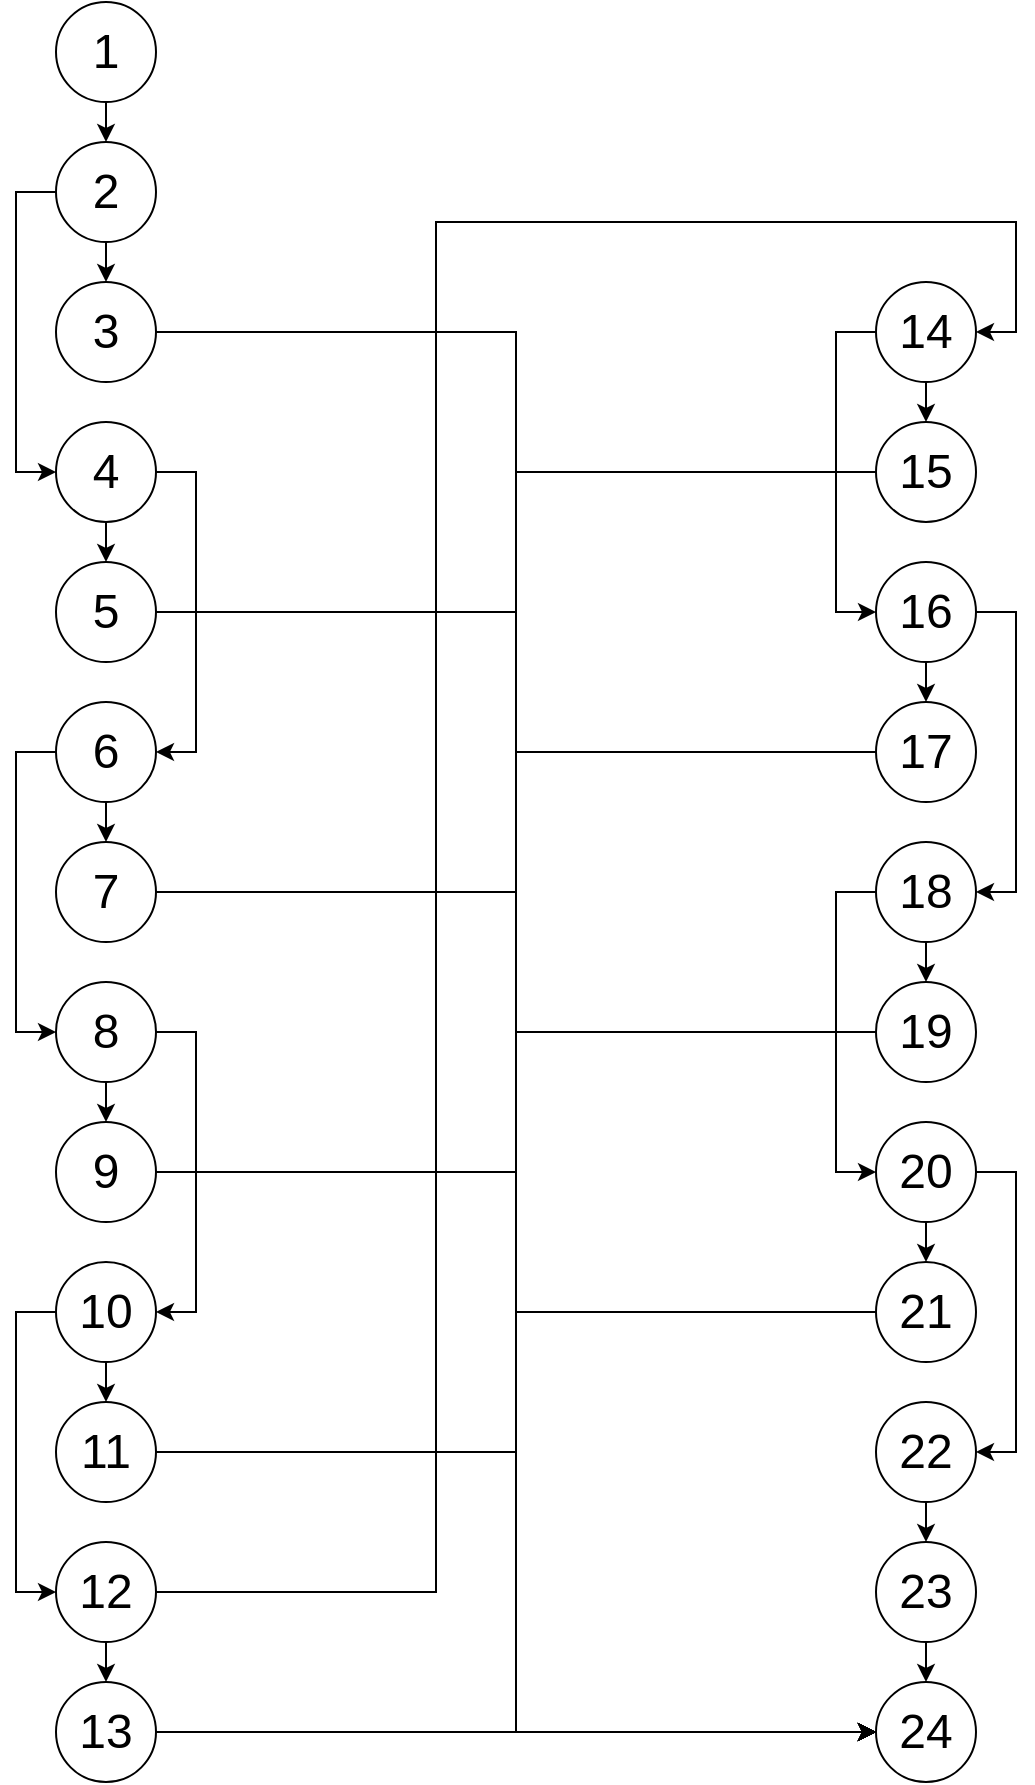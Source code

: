 <mxfile version="14.1.8" type="device"><diagram id="r6MaQaE3Ft-K7LJffwkA" name="Page-1"><mxGraphModel dx="238" dy="138" grid="1" gridSize="10" guides="1" tooltips="1" connect="1" arrows="1" fold="1" page="1" pageScale="1" pageWidth="850" pageHeight="1100" math="0" shadow="0"><root><mxCell id="0"/><mxCell id="1" parent="0"/><mxCell id="Tj3no6SAxGi2ifo83WCW-4" value="" style="group" parent="1" vertex="1" connectable="0"><mxGeometry x="190" y="50" width="50" height="50" as="geometry"/></mxCell><mxCell id="Tj3no6SAxGi2ifo83WCW-2" value="" style="ellipse;whiteSpace=wrap;html=1;aspect=fixed;" parent="Tj3no6SAxGi2ifo83WCW-4" vertex="1"><mxGeometry width="50" height="50" as="geometry"/></mxCell><mxCell id="Tj3no6SAxGi2ifo83WCW-3" value="&lt;font style=&quot;font-size: 24px&quot;&gt;1&lt;/font&gt;" style="text;html=1;strokeColor=none;fillColor=none;align=center;verticalAlign=middle;whiteSpace=wrap;rounded=0;" parent="Tj3no6SAxGi2ifo83WCW-4" vertex="1"><mxGeometry x="5" y="15" width="40" height="20" as="geometry"/></mxCell><mxCell id="Tj3no6SAxGi2ifo83WCW-5" value="" style="group" parent="1" vertex="1" connectable="0"><mxGeometry x="190" y="120" width="50" height="50" as="geometry"/></mxCell><mxCell id="Tj3no6SAxGi2ifo83WCW-6" value="" style="ellipse;whiteSpace=wrap;html=1;aspect=fixed;" parent="Tj3no6SAxGi2ifo83WCW-5" vertex="1"><mxGeometry width="50" height="50" as="geometry"/></mxCell><mxCell id="Tj3no6SAxGi2ifo83WCW-7" value="&lt;font style=&quot;font-size: 24px&quot;&gt;2&lt;/font&gt;" style="text;html=1;strokeColor=none;fillColor=none;align=center;verticalAlign=middle;whiteSpace=wrap;rounded=0;" parent="Tj3no6SAxGi2ifo83WCW-5" vertex="1"><mxGeometry x="5" y="15" width="40" height="20" as="geometry"/></mxCell><mxCell id="Tj3no6SAxGi2ifo83WCW-8" value="" style="group" parent="1" vertex="1" connectable="0"><mxGeometry x="190" y="190" width="50" height="50" as="geometry"/></mxCell><mxCell id="Tj3no6SAxGi2ifo83WCW-9" value="" style="ellipse;whiteSpace=wrap;html=1;aspect=fixed;" parent="Tj3no6SAxGi2ifo83WCW-8" vertex="1"><mxGeometry width="50" height="50" as="geometry"/></mxCell><mxCell id="Tj3no6SAxGi2ifo83WCW-10" value="&lt;font style=&quot;font-size: 24px&quot;&gt;3&lt;/font&gt;" style="text;html=1;strokeColor=none;fillColor=none;align=center;verticalAlign=middle;whiteSpace=wrap;rounded=0;" parent="Tj3no6SAxGi2ifo83WCW-8" vertex="1"><mxGeometry x="5" y="15" width="40" height="20" as="geometry"/></mxCell><mxCell id="Tj3no6SAxGi2ifo83WCW-11" value="" style="group" parent="1" vertex="1" connectable="0"><mxGeometry x="190" y="260" width="50" height="50" as="geometry"/></mxCell><mxCell id="Tj3no6SAxGi2ifo83WCW-12" value="" style="ellipse;whiteSpace=wrap;html=1;aspect=fixed;" parent="Tj3no6SAxGi2ifo83WCW-11" vertex="1"><mxGeometry width="50" height="50" as="geometry"/></mxCell><mxCell id="Tj3no6SAxGi2ifo83WCW-13" value="&lt;font style=&quot;font-size: 24px&quot;&gt;4&lt;/font&gt;" style="text;html=1;strokeColor=none;fillColor=none;align=center;verticalAlign=middle;whiteSpace=wrap;rounded=0;" parent="Tj3no6SAxGi2ifo83WCW-11" vertex="1"><mxGeometry x="5" y="15" width="40" height="20" as="geometry"/></mxCell><mxCell id="Tj3no6SAxGi2ifo83WCW-14" value="" style="group" parent="1" vertex="1" connectable="0"><mxGeometry x="190" y="330" width="50" height="50" as="geometry"/></mxCell><mxCell id="Tj3no6SAxGi2ifo83WCW-15" value="" style="ellipse;whiteSpace=wrap;html=1;aspect=fixed;" parent="Tj3no6SAxGi2ifo83WCW-14" vertex="1"><mxGeometry width="50" height="50" as="geometry"/></mxCell><mxCell id="Tj3no6SAxGi2ifo83WCW-16" value="&lt;font style=&quot;font-size: 24px&quot;&gt;5&lt;/font&gt;" style="text;html=1;strokeColor=none;fillColor=none;align=center;verticalAlign=middle;whiteSpace=wrap;rounded=0;" parent="Tj3no6SAxGi2ifo83WCW-14" vertex="1"><mxGeometry x="5" y="15" width="40" height="20" as="geometry"/></mxCell><mxCell id="Tj3no6SAxGi2ifo83WCW-17" value="" style="group" parent="1" vertex="1" connectable="0"><mxGeometry x="190" y="400" width="50" height="50" as="geometry"/></mxCell><mxCell id="Tj3no6SAxGi2ifo83WCW-18" value="" style="ellipse;whiteSpace=wrap;html=1;aspect=fixed;" parent="Tj3no6SAxGi2ifo83WCW-17" vertex="1"><mxGeometry width="50" height="50" as="geometry"/></mxCell><mxCell id="Tj3no6SAxGi2ifo83WCW-19" value="&lt;font style=&quot;font-size: 24px&quot;&gt;6&lt;/font&gt;" style="text;html=1;strokeColor=none;fillColor=none;align=center;verticalAlign=middle;whiteSpace=wrap;rounded=0;" parent="Tj3no6SAxGi2ifo83WCW-17" vertex="1"><mxGeometry x="5" y="15" width="40" height="20" as="geometry"/></mxCell><mxCell id="Tj3no6SAxGi2ifo83WCW-20" value="" style="group" parent="1" vertex="1" connectable="0"><mxGeometry x="190" y="470" width="50" height="50" as="geometry"/></mxCell><mxCell id="Tj3no6SAxGi2ifo83WCW-21" value="" style="ellipse;whiteSpace=wrap;html=1;aspect=fixed;" parent="Tj3no6SAxGi2ifo83WCW-20" vertex="1"><mxGeometry width="50" height="50" as="geometry"/></mxCell><mxCell id="Tj3no6SAxGi2ifo83WCW-22" value="&lt;font style=&quot;font-size: 24px&quot;&gt;7&lt;/font&gt;" style="text;html=1;strokeColor=none;fillColor=none;align=center;verticalAlign=middle;whiteSpace=wrap;rounded=0;" parent="Tj3no6SAxGi2ifo83WCW-20" vertex="1"><mxGeometry x="5" y="15" width="40" height="20" as="geometry"/></mxCell><mxCell id="Tj3no6SAxGi2ifo83WCW-23" value="" style="group" parent="1" vertex="1" connectable="0"><mxGeometry x="190" y="540" width="50" height="50" as="geometry"/></mxCell><mxCell id="Tj3no6SAxGi2ifo83WCW-24" value="" style="ellipse;whiteSpace=wrap;html=1;aspect=fixed;" parent="Tj3no6SAxGi2ifo83WCW-23" vertex="1"><mxGeometry width="50" height="50" as="geometry"/></mxCell><mxCell id="Tj3no6SAxGi2ifo83WCW-25" value="&lt;font style=&quot;font-size: 24px&quot;&gt;8&lt;/font&gt;" style="text;html=1;strokeColor=none;fillColor=none;align=center;verticalAlign=middle;whiteSpace=wrap;rounded=0;" parent="Tj3no6SAxGi2ifo83WCW-23" vertex="1"><mxGeometry x="5" y="15" width="40" height="20" as="geometry"/></mxCell><mxCell id="Tj3no6SAxGi2ifo83WCW-26" value="" style="group" parent="1" vertex="1" connectable="0"><mxGeometry x="190" y="610" width="50" height="50" as="geometry"/></mxCell><mxCell id="Tj3no6SAxGi2ifo83WCW-27" value="" style="ellipse;whiteSpace=wrap;html=1;aspect=fixed;" parent="Tj3no6SAxGi2ifo83WCW-26" vertex="1"><mxGeometry width="50" height="50" as="geometry"/></mxCell><mxCell id="Tj3no6SAxGi2ifo83WCW-28" value="&lt;font style=&quot;font-size: 24px&quot;&gt;9&lt;/font&gt;" style="text;html=1;strokeColor=none;fillColor=none;align=center;verticalAlign=middle;whiteSpace=wrap;rounded=0;" parent="Tj3no6SAxGi2ifo83WCW-26" vertex="1"><mxGeometry x="5" y="15" width="40" height="20" as="geometry"/></mxCell><mxCell id="Tj3no6SAxGi2ifo83WCW-29" value="" style="group" parent="1" vertex="1" connectable="0"><mxGeometry x="190" y="680" width="50" height="50" as="geometry"/></mxCell><mxCell id="Tj3no6SAxGi2ifo83WCW-30" value="" style="ellipse;whiteSpace=wrap;html=1;aspect=fixed;" parent="Tj3no6SAxGi2ifo83WCW-29" vertex="1"><mxGeometry width="50" height="50" as="geometry"/></mxCell><mxCell id="Tj3no6SAxGi2ifo83WCW-31" value="&lt;font style=&quot;font-size: 24px&quot;&gt;10&lt;/font&gt;" style="text;html=1;strokeColor=none;fillColor=none;align=center;verticalAlign=middle;whiteSpace=wrap;rounded=0;" parent="Tj3no6SAxGi2ifo83WCW-29" vertex="1"><mxGeometry x="5" y="15" width="40" height="20" as="geometry"/></mxCell><mxCell id="Tj3no6SAxGi2ifo83WCW-32" value="" style="group" parent="1" vertex="1" connectable="0"><mxGeometry x="190" y="750" width="50" height="50" as="geometry"/></mxCell><mxCell id="Tj3no6SAxGi2ifo83WCW-33" value="" style="ellipse;whiteSpace=wrap;html=1;aspect=fixed;" parent="Tj3no6SAxGi2ifo83WCW-32" vertex="1"><mxGeometry width="50" height="50" as="geometry"/></mxCell><mxCell id="Tj3no6SAxGi2ifo83WCW-34" value="&lt;font style=&quot;font-size: 24px&quot;&gt;11&lt;/font&gt;" style="text;html=1;strokeColor=none;fillColor=none;align=center;verticalAlign=middle;whiteSpace=wrap;rounded=0;" parent="Tj3no6SAxGi2ifo83WCW-32" vertex="1"><mxGeometry x="5" y="15" width="40" height="20" as="geometry"/></mxCell><mxCell id="Tj3no6SAxGi2ifo83WCW-35" value="" style="group" parent="1" vertex="1" connectable="0"><mxGeometry x="190" y="820" width="50" height="50" as="geometry"/></mxCell><mxCell id="Tj3no6SAxGi2ifo83WCW-36" value="" style="ellipse;whiteSpace=wrap;html=1;aspect=fixed;" parent="Tj3no6SAxGi2ifo83WCW-35" vertex="1"><mxGeometry width="50" height="50" as="geometry"/></mxCell><mxCell id="Tj3no6SAxGi2ifo83WCW-37" value="&lt;font style=&quot;font-size: 24px&quot;&gt;12&lt;/font&gt;" style="text;html=1;strokeColor=none;fillColor=none;align=center;verticalAlign=middle;whiteSpace=wrap;rounded=0;" parent="Tj3no6SAxGi2ifo83WCW-35" vertex="1"><mxGeometry x="5" y="15" width="40" height="20" as="geometry"/></mxCell><mxCell id="Tj3no6SAxGi2ifo83WCW-38" style="edgeStyle=orthogonalEdgeStyle;rounded=0;orthogonalLoop=1;jettySize=auto;html=1;exitX=0.5;exitY=1;exitDx=0;exitDy=0;entryX=0.5;entryY=0;entryDx=0;entryDy=0;" parent="1" source="Tj3no6SAxGi2ifo83WCW-2" target="Tj3no6SAxGi2ifo83WCW-6" edge="1"><mxGeometry relative="1" as="geometry"/></mxCell><mxCell id="Tj3no6SAxGi2ifo83WCW-39" style="edgeStyle=orthogonalEdgeStyle;rounded=0;orthogonalLoop=1;jettySize=auto;html=1;exitX=0.5;exitY=1;exitDx=0;exitDy=0;entryX=0.5;entryY=0;entryDx=0;entryDy=0;" parent="1" source="Tj3no6SAxGi2ifo83WCW-6" target="Tj3no6SAxGi2ifo83WCW-9" edge="1"><mxGeometry relative="1" as="geometry"/></mxCell><mxCell id="Tj3no6SAxGi2ifo83WCW-41" style="edgeStyle=orthogonalEdgeStyle;rounded=0;orthogonalLoop=1;jettySize=auto;html=1;exitX=0;exitY=0.5;exitDx=0;exitDy=0;entryX=0;entryY=0.5;entryDx=0;entryDy=0;" parent="1" source="Tj3no6SAxGi2ifo83WCW-6" target="Tj3no6SAxGi2ifo83WCW-12" edge="1"><mxGeometry relative="1" as="geometry"/></mxCell><mxCell id="Tj3no6SAxGi2ifo83WCW-120" value="" style="group" parent="1" vertex="1" connectable="0"><mxGeometry x="190" y="890" width="50" height="50" as="geometry"/></mxCell><mxCell id="Tj3no6SAxGi2ifo83WCW-121" value="" style="ellipse;whiteSpace=wrap;html=1;aspect=fixed;" parent="Tj3no6SAxGi2ifo83WCW-120" vertex="1"><mxGeometry width="50" height="50" as="geometry"/></mxCell><mxCell id="Tj3no6SAxGi2ifo83WCW-122" value="&lt;font style=&quot;font-size: 24px&quot;&gt;13&lt;/font&gt;" style="text;html=1;strokeColor=none;fillColor=none;align=center;verticalAlign=middle;whiteSpace=wrap;rounded=0;" parent="Tj3no6SAxGi2ifo83WCW-120" vertex="1"><mxGeometry x="5" y="15" width="40" height="20" as="geometry"/></mxCell><mxCell id="Tj3no6SAxGi2ifo83WCW-123" value="" style="group" parent="1" vertex="1" connectable="0"><mxGeometry x="600" y="190" width="50" height="50" as="geometry"/></mxCell><mxCell id="Tj3no6SAxGi2ifo83WCW-124" value="" style="ellipse;whiteSpace=wrap;html=1;aspect=fixed;" parent="Tj3no6SAxGi2ifo83WCW-123" vertex="1"><mxGeometry width="50" height="50" as="geometry"/></mxCell><mxCell id="Tj3no6SAxGi2ifo83WCW-125" value="&lt;font style=&quot;font-size: 24px&quot;&gt;14&lt;/font&gt;" style="text;html=1;strokeColor=none;fillColor=none;align=center;verticalAlign=middle;whiteSpace=wrap;rounded=0;" parent="Tj3no6SAxGi2ifo83WCW-123" vertex="1"><mxGeometry x="5" y="15" width="40" height="20" as="geometry"/></mxCell><mxCell id="Tj3no6SAxGi2ifo83WCW-126" value="" style="group" parent="1" vertex="1" connectable="0"><mxGeometry x="600" y="260" width="50" height="50" as="geometry"/></mxCell><mxCell id="Tj3no6SAxGi2ifo83WCW-127" value="" style="ellipse;whiteSpace=wrap;html=1;aspect=fixed;" parent="Tj3no6SAxGi2ifo83WCW-126" vertex="1"><mxGeometry width="50" height="50" as="geometry"/></mxCell><mxCell id="Tj3no6SAxGi2ifo83WCW-128" value="&lt;font style=&quot;font-size: 24px&quot;&gt;15&lt;/font&gt;" style="text;html=1;strokeColor=none;fillColor=none;align=center;verticalAlign=middle;whiteSpace=wrap;rounded=0;" parent="Tj3no6SAxGi2ifo83WCW-126" vertex="1"><mxGeometry x="5" y="15" width="40" height="20" as="geometry"/></mxCell><mxCell id="Tj3no6SAxGi2ifo83WCW-129" value="" style="group" parent="1" vertex="1" connectable="0"><mxGeometry x="600" y="330" width="50" height="50" as="geometry"/></mxCell><mxCell id="Tj3no6SAxGi2ifo83WCW-130" value="" style="ellipse;whiteSpace=wrap;html=1;aspect=fixed;" parent="Tj3no6SAxGi2ifo83WCW-129" vertex="1"><mxGeometry width="50" height="50" as="geometry"/></mxCell><mxCell id="Tj3no6SAxGi2ifo83WCW-131" value="&lt;font style=&quot;font-size: 24px&quot;&gt;16&lt;/font&gt;" style="text;html=1;strokeColor=none;fillColor=none;align=center;verticalAlign=middle;whiteSpace=wrap;rounded=0;" parent="Tj3no6SAxGi2ifo83WCW-129" vertex="1"><mxGeometry x="5" y="15" width="40" height="20" as="geometry"/></mxCell><mxCell id="Tj3no6SAxGi2ifo83WCW-132" value="" style="group" parent="1" vertex="1" connectable="0"><mxGeometry x="600" y="400" width="50" height="50" as="geometry"/></mxCell><mxCell id="Tj3no6SAxGi2ifo83WCW-133" value="" style="ellipse;whiteSpace=wrap;html=1;aspect=fixed;" parent="Tj3no6SAxGi2ifo83WCW-132" vertex="1"><mxGeometry width="50" height="50" as="geometry"/></mxCell><mxCell id="Tj3no6SAxGi2ifo83WCW-134" value="&lt;font style=&quot;font-size: 24px&quot;&gt;17&lt;/font&gt;" style="text;html=1;strokeColor=none;fillColor=none;align=center;verticalAlign=middle;whiteSpace=wrap;rounded=0;" parent="Tj3no6SAxGi2ifo83WCW-132" vertex="1"><mxGeometry x="5" y="15" width="40" height="20" as="geometry"/></mxCell><mxCell id="Tj3no6SAxGi2ifo83WCW-135" value="" style="group" parent="1" vertex="1" connectable="0"><mxGeometry x="600" y="470" width="50" height="50" as="geometry"/></mxCell><mxCell id="Tj3no6SAxGi2ifo83WCW-136" value="" style="ellipse;whiteSpace=wrap;html=1;aspect=fixed;" parent="Tj3no6SAxGi2ifo83WCW-135" vertex="1"><mxGeometry width="50" height="50" as="geometry"/></mxCell><mxCell id="Tj3no6SAxGi2ifo83WCW-137" value="&lt;font style=&quot;font-size: 24px&quot;&gt;18&lt;/font&gt;" style="text;html=1;strokeColor=none;fillColor=none;align=center;verticalAlign=middle;whiteSpace=wrap;rounded=0;" parent="Tj3no6SAxGi2ifo83WCW-135" vertex="1"><mxGeometry x="5" y="15" width="40" height="20" as="geometry"/></mxCell><mxCell id="Tj3no6SAxGi2ifo83WCW-138" value="" style="group" parent="1" vertex="1" connectable="0"><mxGeometry x="600" y="540" width="50" height="50" as="geometry"/></mxCell><mxCell id="Tj3no6SAxGi2ifo83WCW-139" value="" style="ellipse;whiteSpace=wrap;html=1;aspect=fixed;" parent="Tj3no6SAxGi2ifo83WCW-138" vertex="1"><mxGeometry width="50" height="50" as="geometry"/></mxCell><mxCell id="Tj3no6SAxGi2ifo83WCW-140" value="&lt;font style=&quot;font-size: 24px&quot;&gt;19&lt;/font&gt;" style="text;html=1;strokeColor=none;fillColor=none;align=center;verticalAlign=middle;whiteSpace=wrap;rounded=0;" parent="Tj3no6SAxGi2ifo83WCW-138" vertex="1"><mxGeometry x="5" y="15" width="40" height="20" as="geometry"/></mxCell><mxCell id="Tj3no6SAxGi2ifo83WCW-141" value="" style="group" parent="1" vertex="1" connectable="0"><mxGeometry x="600" y="610" width="50" height="50" as="geometry"/></mxCell><mxCell id="Tj3no6SAxGi2ifo83WCW-142" value="" style="ellipse;whiteSpace=wrap;html=1;aspect=fixed;" parent="Tj3no6SAxGi2ifo83WCW-141" vertex="1"><mxGeometry width="50" height="50" as="geometry"/></mxCell><mxCell id="Tj3no6SAxGi2ifo83WCW-143" value="&lt;font style=&quot;font-size: 24px&quot;&gt;20&lt;/font&gt;" style="text;html=1;strokeColor=none;fillColor=none;align=center;verticalAlign=middle;whiteSpace=wrap;rounded=0;" parent="Tj3no6SAxGi2ifo83WCW-141" vertex="1"><mxGeometry x="5" y="15" width="40" height="20" as="geometry"/></mxCell><mxCell id="Tj3no6SAxGi2ifo83WCW-144" value="" style="group" parent="1" vertex="1" connectable="0"><mxGeometry x="600" y="680" width="50" height="50" as="geometry"/></mxCell><mxCell id="Tj3no6SAxGi2ifo83WCW-145" value="" style="ellipse;whiteSpace=wrap;html=1;aspect=fixed;" parent="Tj3no6SAxGi2ifo83WCW-144" vertex="1"><mxGeometry width="50" height="50" as="geometry"/></mxCell><mxCell id="Tj3no6SAxGi2ifo83WCW-146" value="&lt;font style=&quot;font-size: 24px&quot;&gt;21&lt;/font&gt;" style="text;html=1;strokeColor=none;fillColor=none;align=center;verticalAlign=middle;whiteSpace=wrap;rounded=0;" parent="Tj3no6SAxGi2ifo83WCW-144" vertex="1"><mxGeometry x="5" y="15" width="40" height="20" as="geometry"/></mxCell><mxCell id="Tj3no6SAxGi2ifo83WCW-147" value="" style="group" parent="1" vertex="1" connectable="0"><mxGeometry x="600" y="750" width="50" height="50" as="geometry"/></mxCell><mxCell id="Tj3no6SAxGi2ifo83WCW-148" value="" style="ellipse;whiteSpace=wrap;html=1;aspect=fixed;" parent="Tj3no6SAxGi2ifo83WCW-147" vertex="1"><mxGeometry width="50" height="50" as="geometry"/></mxCell><mxCell id="Tj3no6SAxGi2ifo83WCW-149" value="&lt;font style=&quot;font-size: 24px&quot;&gt;22&lt;/font&gt;" style="text;html=1;strokeColor=none;fillColor=none;align=center;verticalAlign=middle;whiteSpace=wrap;rounded=0;" parent="Tj3no6SAxGi2ifo83WCW-147" vertex="1"><mxGeometry x="5" y="15" width="40" height="20" as="geometry"/></mxCell><mxCell id="Tj3no6SAxGi2ifo83WCW-150" value="" style="group" parent="1" vertex="1" connectable="0"><mxGeometry x="600" y="820" width="50" height="50" as="geometry"/></mxCell><mxCell id="Tj3no6SAxGi2ifo83WCW-151" value="" style="ellipse;whiteSpace=wrap;html=1;aspect=fixed;" parent="Tj3no6SAxGi2ifo83WCW-150" vertex="1"><mxGeometry width="50" height="50" as="geometry"/></mxCell><mxCell id="Tj3no6SAxGi2ifo83WCW-152" value="&lt;font style=&quot;font-size: 24px&quot;&gt;23&lt;/font&gt;" style="text;html=1;strokeColor=none;fillColor=none;align=center;verticalAlign=middle;whiteSpace=wrap;rounded=0;" parent="Tj3no6SAxGi2ifo83WCW-150" vertex="1"><mxGeometry x="5" y="15" width="40" height="20" as="geometry"/></mxCell><mxCell id="Tj3no6SAxGi2ifo83WCW-153" value="" style="group" parent="1" vertex="1" connectable="0"><mxGeometry x="600" y="890" width="50" height="50" as="geometry"/></mxCell><mxCell id="Tj3no6SAxGi2ifo83WCW-154" value="" style="ellipse;whiteSpace=wrap;html=1;aspect=fixed;" parent="Tj3no6SAxGi2ifo83WCW-153" vertex="1"><mxGeometry width="50" height="50" as="geometry"/></mxCell><mxCell id="Tj3no6SAxGi2ifo83WCW-155" value="&lt;font style=&quot;font-size: 24px&quot;&gt;24&lt;/font&gt;" style="text;html=1;strokeColor=none;fillColor=none;align=center;verticalAlign=middle;whiteSpace=wrap;rounded=0;" parent="Tj3no6SAxGi2ifo83WCW-153" vertex="1"><mxGeometry x="5" y="15" width="40" height="20" as="geometry"/></mxCell><mxCell id="Tj3no6SAxGi2ifo83WCW-158" style="edgeStyle=orthogonalEdgeStyle;rounded=0;orthogonalLoop=1;jettySize=auto;html=1;exitX=0.5;exitY=1;exitDx=0;exitDy=0;entryX=0.5;entryY=0;entryDx=0;entryDy=0;" parent="1" source="Tj3no6SAxGi2ifo83WCW-12" target="Tj3no6SAxGi2ifo83WCW-15" edge="1"><mxGeometry relative="1" as="geometry"/></mxCell><mxCell id="Tj3no6SAxGi2ifo83WCW-159" style="edgeStyle=orthogonalEdgeStyle;rounded=0;orthogonalLoop=1;jettySize=auto;html=1;exitX=0.5;exitY=1;exitDx=0;exitDy=0;entryX=0.5;entryY=0;entryDx=0;entryDy=0;" parent="1" source="Tj3no6SAxGi2ifo83WCW-18" target="Tj3no6SAxGi2ifo83WCW-21" edge="1"><mxGeometry relative="1" as="geometry"/></mxCell><mxCell id="Tj3no6SAxGi2ifo83WCW-160" style="edgeStyle=orthogonalEdgeStyle;rounded=0;orthogonalLoop=1;jettySize=auto;html=1;exitX=0.5;exitY=1;exitDx=0;exitDy=0;entryX=0.5;entryY=0;entryDx=0;entryDy=0;" parent="1" source="Tj3no6SAxGi2ifo83WCW-24" target="Tj3no6SAxGi2ifo83WCW-27" edge="1"><mxGeometry relative="1" as="geometry"/></mxCell><mxCell id="Tj3no6SAxGi2ifo83WCW-170" style="edgeStyle=orthogonalEdgeStyle;rounded=0;orthogonalLoop=1;jettySize=auto;html=1;exitX=0.5;exitY=1;exitDx=0;exitDy=0;entryX=0.5;entryY=0;entryDx=0;entryDy=0;" parent="1" source="Tj3no6SAxGi2ifo83WCW-30" target="Tj3no6SAxGi2ifo83WCW-33" edge="1"><mxGeometry relative="1" as="geometry"/></mxCell><mxCell id="Tj3no6SAxGi2ifo83WCW-171" style="edgeStyle=orthogonalEdgeStyle;rounded=0;orthogonalLoop=1;jettySize=auto;html=1;exitX=0.5;exitY=1;exitDx=0;exitDy=0;" parent="1" source="Tj3no6SAxGi2ifo83WCW-36" edge="1"><mxGeometry relative="1" as="geometry"><mxPoint x="215" y="890" as="targetPoint"/></mxGeometry></mxCell><mxCell id="Tj3no6SAxGi2ifo83WCW-173" style="edgeStyle=orthogonalEdgeStyle;rounded=0;orthogonalLoop=1;jettySize=auto;html=1;exitX=1;exitY=0.5;exitDx=0;exitDy=0;entryX=0;entryY=0.5;entryDx=0;entryDy=0;" parent="1" source="Tj3no6SAxGi2ifo83WCW-121" target="Tj3no6SAxGi2ifo83WCW-154" edge="1"><mxGeometry relative="1" as="geometry"/></mxCell><mxCell id="Tj3no6SAxGi2ifo83WCW-174" style="edgeStyle=orthogonalEdgeStyle;rounded=0;orthogonalLoop=1;jettySize=auto;html=1;exitX=0.5;exitY=1;exitDx=0;exitDy=0;entryX=0.5;entryY=0;entryDx=0;entryDy=0;" parent="1" source="Tj3no6SAxGi2ifo83WCW-124" target="Tj3no6SAxGi2ifo83WCW-127" edge="1"><mxGeometry relative="1" as="geometry"/></mxCell><mxCell id="Tj3no6SAxGi2ifo83WCW-175" style="edgeStyle=orthogonalEdgeStyle;rounded=0;orthogonalLoop=1;jettySize=auto;html=1;exitX=0.5;exitY=1;exitDx=0;exitDy=0;entryX=0.5;entryY=0;entryDx=0;entryDy=0;" parent="1" source="Tj3no6SAxGi2ifo83WCW-130" target="Tj3no6SAxGi2ifo83WCW-133" edge="1"><mxGeometry relative="1" as="geometry"/></mxCell><mxCell id="Tj3no6SAxGi2ifo83WCW-176" style="edgeStyle=orthogonalEdgeStyle;rounded=0;orthogonalLoop=1;jettySize=auto;html=1;exitX=0.5;exitY=1;exitDx=0;exitDy=0;entryX=0.5;entryY=0;entryDx=0;entryDy=0;" parent="1" source="Tj3no6SAxGi2ifo83WCW-136" target="Tj3no6SAxGi2ifo83WCW-139" edge="1"><mxGeometry relative="1" as="geometry"/></mxCell><mxCell id="Tj3no6SAxGi2ifo83WCW-177" style="edgeStyle=orthogonalEdgeStyle;rounded=0;orthogonalLoop=1;jettySize=auto;html=1;exitX=0.5;exitY=1;exitDx=0;exitDy=0;entryX=0.5;entryY=0;entryDx=0;entryDy=0;" parent="1" source="Tj3no6SAxGi2ifo83WCW-142" target="Tj3no6SAxGi2ifo83WCW-145" edge="1"><mxGeometry relative="1" as="geometry"/></mxCell><mxCell id="Tj3no6SAxGi2ifo83WCW-178" style="edgeStyle=orthogonalEdgeStyle;rounded=0;orthogonalLoop=1;jettySize=auto;html=1;exitX=0.5;exitY=1;exitDx=0;exitDy=0;entryX=0.5;entryY=0;entryDx=0;entryDy=0;" parent="1" source="Tj3no6SAxGi2ifo83WCW-148" target="Tj3no6SAxGi2ifo83WCW-151" edge="1"><mxGeometry relative="1" as="geometry"/></mxCell><mxCell id="Tj3no6SAxGi2ifo83WCW-179" style="edgeStyle=orthogonalEdgeStyle;rounded=0;orthogonalLoop=1;jettySize=auto;html=1;exitX=0.5;exitY=1;exitDx=0;exitDy=0;entryX=0.5;entryY=0;entryDx=0;entryDy=0;" parent="1" source="Tj3no6SAxGi2ifo83WCW-151" target="Tj3no6SAxGi2ifo83WCW-154" edge="1"><mxGeometry relative="1" as="geometry"/></mxCell><mxCell id="Tj3no6SAxGi2ifo83WCW-181" style="edgeStyle=orthogonalEdgeStyle;rounded=0;orthogonalLoop=1;jettySize=auto;html=1;exitX=1;exitY=0.5;exitDx=0;exitDy=0;entryX=1;entryY=0.5;entryDx=0;entryDy=0;" parent="1" source="Tj3no6SAxGi2ifo83WCW-12" target="Tj3no6SAxGi2ifo83WCW-18" edge="1"><mxGeometry relative="1" as="geometry"/></mxCell><mxCell id="Tj3no6SAxGi2ifo83WCW-183" style="edgeStyle=orthogonalEdgeStyle;rounded=0;orthogonalLoop=1;jettySize=auto;html=1;exitX=0;exitY=0.5;exitDx=0;exitDy=0;entryX=0;entryY=0.5;entryDx=0;entryDy=0;" parent="1" source="Tj3no6SAxGi2ifo83WCW-18" target="Tj3no6SAxGi2ifo83WCW-24" edge="1"><mxGeometry relative="1" as="geometry"/></mxCell><mxCell id="Tj3no6SAxGi2ifo83WCW-184" style="edgeStyle=orthogonalEdgeStyle;rounded=0;orthogonalLoop=1;jettySize=auto;html=1;exitX=1;exitY=0.5;exitDx=0;exitDy=0;entryX=1;entryY=0.5;entryDx=0;entryDy=0;" parent="1" source="Tj3no6SAxGi2ifo83WCW-24" target="Tj3no6SAxGi2ifo83WCW-30" edge="1"><mxGeometry relative="1" as="geometry"/></mxCell><mxCell id="Tj3no6SAxGi2ifo83WCW-185" style="edgeStyle=orthogonalEdgeStyle;rounded=0;orthogonalLoop=1;jettySize=auto;html=1;exitX=0;exitY=0.5;exitDx=0;exitDy=0;entryX=0;entryY=0.5;entryDx=0;entryDy=0;" parent="1" source="Tj3no6SAxGi2ifo83WCW-30" target="Tj3no6SAxGi2ifo83WCW-36" edge="1"><mxGeometry relative="1" as="geometry"/></mxCell><mxCell id="Tj3no6SAxGi2ifo83WCW-188" style="edgeStyle=orthogonalEdgeStyle;rounded=0;orthogonalLoop=1;jettySize=auto;html=1;exitX=1;exitY=0.5;exitDx=0;exitDy=0;entryX=1;entryY=0.5;entryDx=0;entryDy=0;" parent="1" source="Tj3no6SAxGi2ifo83WCW-142" target="Tj3no6SAxGi2ifo83WCW-148" edge="1"><mxGeometry relative="1" as="geometry"/></mxCell><mxCell id="Tj3no6SAxGi2ifo83WCW-190" style="edgeStyle=orthogonalEdgeStyle;rounded=0;orthogonalLoop=1;jettySize=auto;html=1;exitX=0;exitY=0.5;exitDx=0;exitDy=0;entryX=0;entryY=0.5;entryDx=0;entryDy=0;" parent="1" source="Tj3no6SAxGi2ifo83WCW-136" target="Tj3no6SAxGi2ifo83WCW-142" edge="1"><mxGeometry relative="1" as="geometry"/></mxCell><mxCell id="Tj3no6SAxGi2ifo83WCW-191" style="edgeStyle=orthogonalEdgeStyle;rounded=0;orthogonalLoop=1;jettySize=auto;html=1;exitX=1;exitY=0.5;exitDx=0;exitDy=0;entryX=1;entryY=0.5;entryDx=0;entryDy=0;" parent="1" source="Tj3no6SAxGi2ifo83WCW-130" target="Tj3no6SAxGi2ifo83WCW-136" edge="1"><mxGeometry relative="1" as="geometry"/></mxCell><mxCell id="Tj3no6SAxGi2ifo83WCW-192" style="edgeStyle=orthogonalEdgeStyle;rounded=0;orthogonalLoop=1;jettySize=auto;html=1;exitX=0;exitY=0.5;exitDx=0;exitDy=0;entryX=0;entryY=0.5;entryDx=0;entryDy=0;" parent="1" source="Tj3no6SAxGi2ifo83WCW-124" target="Tj3no6SAxGi2ifo83WCW-130" edge="1"><mxGeometry relative="1" as="geometry"/></mxCell><mxCell id="Tj3no6SAxGi2ifo83WCW-194" style="edgeStyle=orthogonalEdgeStyle;rounded=0;orthogonalLoop=1;jettySize=auto;html=1;exitX=1;exitY=0.5;exitDx=0;exitDy=0;entryX=0;entryY=0.5;entryDx=0;entryDy=0;" parent="1" source="Tj3no6SAxGi2ifo83WCW-9" target="Tj3no6SAxGi2ifo83WCW-154" edge="1"><mxGeometry relative="1" as="geometry"/></mxCell><mxCell id="Tj3no6SAxGi2ifo83WCW-195" style="edgeStyle=orthogonalEdgeStyle;rounded=0;orthogonalLoop=1;jettySize=auto;html=1;exitX=1;exitY=0.5;exitDx=0;exitDy=0;entryX=0;entryY=0.5;entryDx=0;entryDy=0;" parent="1" source="Tj3no6SAxGi2ifo83WCW-15" target="Tj3no6SAxGi2ifo83WCW-154" edge="1"><mxGeometry relative="1" as="geometry"/></mxCell><mxCell id="Tj3no6SAxGi2ifo83WCW-197" style="edgeStyle=orthogonalEdgeStyle;rounded=0;orthogonalLoop=1;jettySize=auto;html=1;exitX=1;exitY=0.5;exitDx=0;exitDy=0;entryX=0;entryY=0.5;entryDx=0;entryDy=0;" parent="1" source="Tj3no6SAxGi2ifo83WCW-21" target="Tj3no6SAxGi2ifo83WCW-154" edge="1"><mxGeometry relative="1" as="geometry"/></mxCell><mxCell id="Tj3no6SAxGi2ifo83WCW-198" style="edgeStyle=orthogonalEdgeStyle;rounded=0;orthogonalLoop=1;jettySize=auto;html=1;exitX=1;exitY=0.5;exitDx=0;exitDy=0;entryX=0;entryY=0.5;entryDx=0;entryDy=0;" parent="1" source="Tj3no6SAxGi2ifo83WCW-27" target="Tj3no6SAxGi2ifo83WCW-154" edge="1"><mxGeometry relative="1" as="geometry"/></mxCell><mxCell id="Tj3no6SAxGi2ifo83WCW-199" style="edgeStyle=orthogonalEdgeStyle;rounded=0;orthogonalLoop=1;jettySize=auto;html=1;exitX=1;exitY=0.5;exitDx=0;exitDy=0;entryX=0;entryY=0.5;entryDx=0;entryDy=0;" parent="1" source="Tj3no6SAxGi2ifo83WCW-33" target="Tj3no6SAxGi2ifo83WCW-154" edge="1"><mxGeometry relative="1" as="geometry"/></mxCell><mxCell id="Tj3no6SAxGi2ifo83WCW-201" style="edgeStyle=orthogonalEdgeStyle;rounded=0;orthogonalLoop=1;jettySize=auto;html=1;exitX=0;exitY=0.5;exitDx=0;exitDy=0;entryX=0;entryY=0.5;entryDx=0;entryDy=0;" parent="1" source="Tj3no6SAxGi2ifo83WCW-127" target="Tj3no6SAxGi2ifo83WCW-154" edge="1"><mxGeometry relative="1" as="geometry"><Array as="points"><mxPoint x="420" y="285"/><mxPoint x="420" y="915"/></Array></mxGeometry></mxCell><mxCell id="Tj3no6SAxGi2ifo83WCW-202" style="edgeStyle=orthogonalEdgeStyle;rounded=0;orthogonalLoop=1;jettySize=auto;html=1;exitX=0;exitY=0.5;exitDx=0;exitDy=0;entryX=0;entryY=0.5;entryDx=0;entryDy=0;" parent="1" source="Tj3no6SAxGi2ifo83WCW-133" target="Tj3no6SAxGi2ifo83WCW-154" edge="1"><mxGeometry relative="1" as="geometry"><Array as="points"><mxPoint x="420" y="425"/><mxPoint x="420" y="915"/></Array></mxGeometry></mxCell><mxCell id="Tj3no6SAxGi2ifo83WCW-203" style="edgeStyle=orthogonalEdgeStyle;rounded=0;orthogonalLoop=1;jettySize=auto;html=1;exitX=0;exitY=0.5;exitDx=0;exitDy=0;entryX=0;entryY=0.5;entryDx=0;entryDy=0;" parent="1" source="Tj3no6SAxGi2ifo83WCW-139" target="Tj3no6SAxGi2ifo83WCW-154" edge="1"><mxGeometry relative="1" as="geometry"><Array as="points"><mxPoint x="420" y="565"/><mxPoint x="420" y="915"/></Array></mxGeometry></mxCell><mxCell id="Tj3no6SAxGi2ifo83WCW-204" style="edgeStyle=orthogonalEdgeStyle;rounded=0;orthogonalLoop=1;jettySize=auto;html=1;exitX=0;exitY=0.5;exitDx=0;exitDy=0;entryX=0;entryY=0.5;entryDx=0;entryDy=0;" parent="1" source="Tj3no6SAxGi2ifo83WCW-145" target="Tj3no6SAxGi2ifo83WCW-154" edge="1"><mxGeometry relative="1" as="geometry"><Array as="points"><mxPoint x="420" y="705"/><mxPoint x="420" y="915"/></Array></mxGeometry></mxCell><mxCell id="Tj3no6SAxGi2ifo83WCW-205" style="edgeStyle=orthogonalEdgeStyle;rounded=0;orthogonalLoop=1;jettySize=auto;html=1;exitX=1;exitY=0.5;exitDx=0;exitDy=0;entryX=1;entryY=0.5;entryDx=0;entryDy=0;" parent="1" source="Tj3no6SAxGi2ifo83WCW-36" target="Tj3no6SAxGi2ifo83WCW-124" edge="1"><mxGeometry relative="1" as="geometry"><Array as="points"><mxPoint x="380" y="845"/><mxPoint x="380" y="160"/><mxPoint x="670" y="160"/><mxPoint x="670" y="215"/></Array></mxGeometry></mxCell></root></mxGraphModel></diagram></mxfile>
